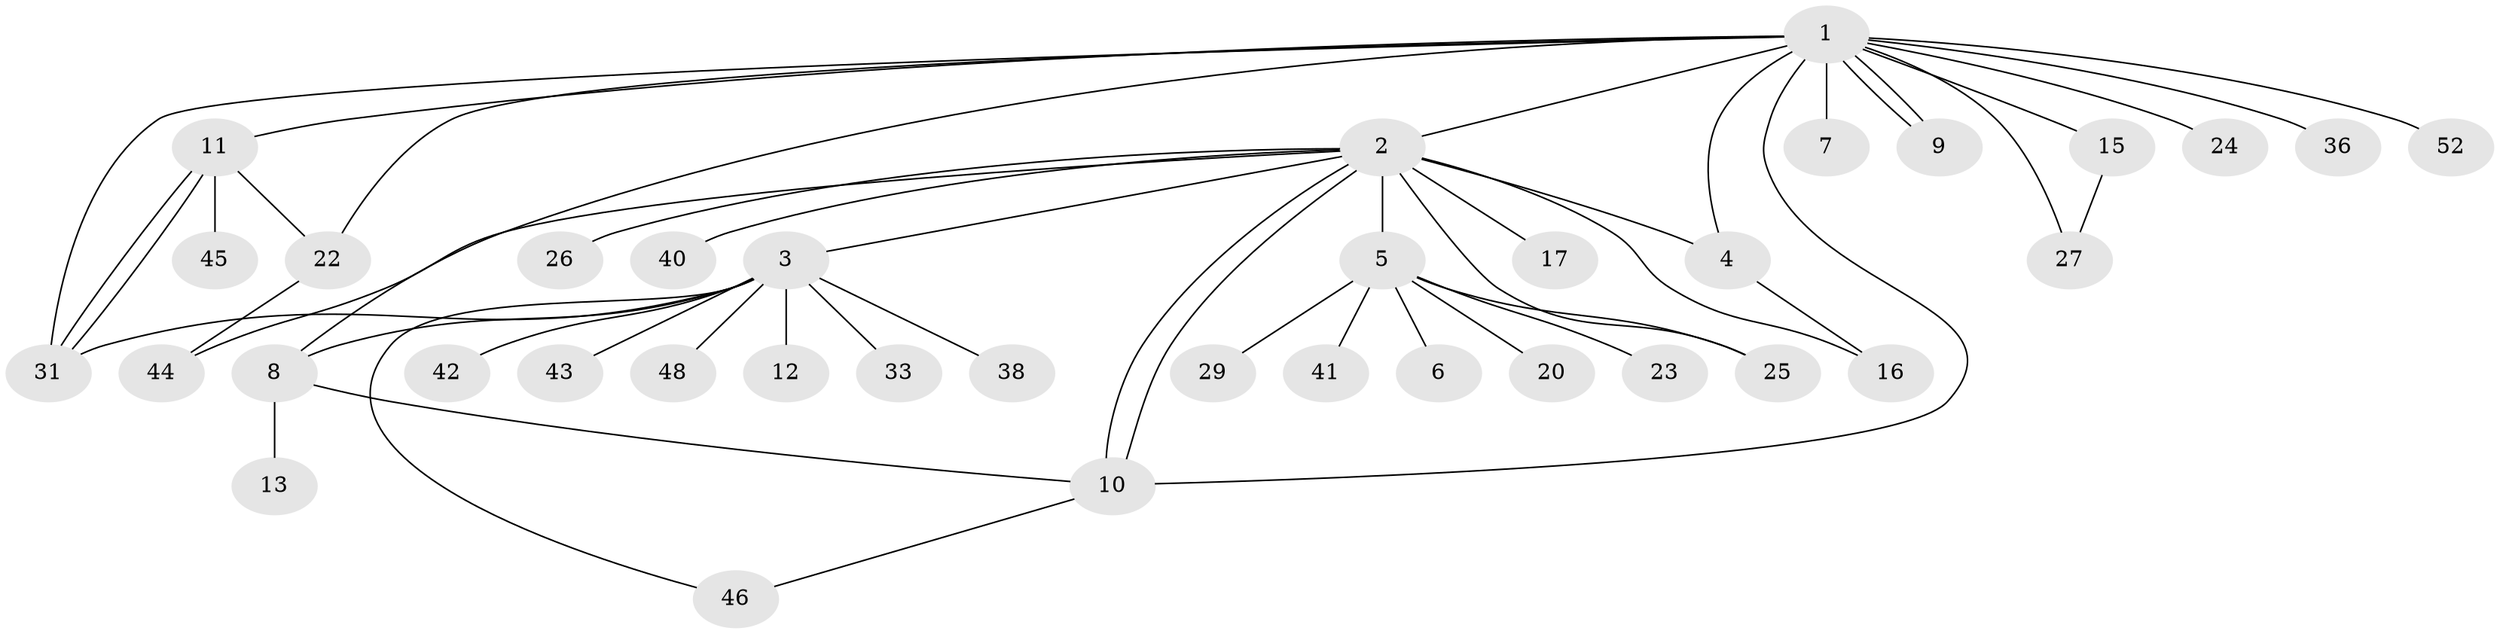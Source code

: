 // Generated by graph-tools (version 1.1) at 2025/23/03/03/25 07:23:49]
// undirected, 37 vertices, 51 edges
graph export_dot {
graph [start="1"]
  node [color=gray90,style=filled];
  1 [super="+14"];
  2 [super="+50"];
  3 [super="+34"];
  4;
  5 [super="+47"];
  6 [super="+18"];
  7;
  8 [super="+32"];
  9;
  10 [super="+21"];
  11 [super="+19"];
  12;
  13;
  15 [super="+30"];
  16 [super="+28"];
  17;
  20;
  22 [super="+37"];
  23;
  24;
  25 [super="+35"];
  26;
  27 [super="+49"];
  29;
  31;
  33 [super="+39"];
  36;
  38;
  40;
  41;
  42;
  43;
  44 [super="+51"];
  45;
  46;
  48;
  52;
  1 -- 2;
  1 -- 4;
  1 -- 7;
  1 -- 8;
  1 -- 9;
  1 -- 9;
  1 -- 11;
  1 -- 15;
  1 -- 24;
  1 -- 27;
  1 -- 31;
  1 -- 36;
  1 -- 52;
  1 -- 10;
  1 -- 22;
  2 -- 3;
  2 -- 4;
  2 -- 5;
  2 -- 10;
  2 -- 10;
  2 -- 16 [weight=2];
  2 -- 17;
  2 -- 26;
  2 -- 40;
  2 -- 25;
  2 -- 44;
  3 -- 8;
  3 -- 12;
  3 -- 33;
  3 -- 38;
  3 -- 43;
  3 -- 46;
  3 -- 48;
  3 -- 42;
  3 -- 31;
  4 -- 16;
  5 -- 6;
  5 -- 20;
  5 -- 23;
  5 -- 25;
  5 -- 29;
  5 -- 41;
  8 -- 10;
  8 -- 13;
  10 -- 46;
  11 -- 22;
  11 -- 31;
  11 -- 31;
  11 -- 45;
  15 -- 27;
  22 -- 44;
}

